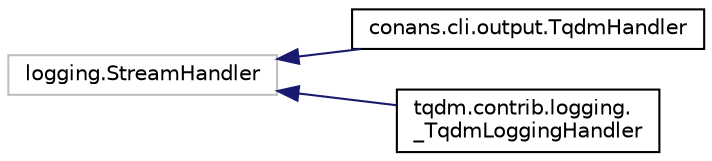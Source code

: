 digraph "Graphical Class Hierarchy"
{
 // LATEX_PDF_SIZE
  edge [fontname="Helvetica",fontsize="10",labelfontname="Helvetica",labelfontsize="10"];
  node [fontname="Helvetica",fontsize="10",shape=record];
  rankdir="LR";
  Node3036 [label="logging.StreamHandler",height=0.2,width=0.4,color="grey75", fillcolor="white", style="filled",tooltip=" "];
  Node3036 -> Node0 [dir="back",color="midnightblue",fontsize="10",style="solid",fontname="Helvetica"];
  Node0 [label="conans.cli.output.TqdmHandler",height=0.2,width=0.4,color="black", fillcolor="white", style="filled",URL="$classconans_1_1cli_1_1output_1_1TqdmHandler.html",tooltip=" "];
  Node3036 -> Node3038 [dir="back",color="midnightblue",fontsize="10",style="solid",fontname="Helvetica"];
  Node3038 [label="tqdm.contrib.logging.\l_TqdmLoggingHandler",height=0.2,width=0.4,color="black", fillcolor="white", style="filled",URL="$classtqdm_1_1contrib_1_1logging_1_1__TqdmLoggingHandler.html",tooltip=" "];
}
